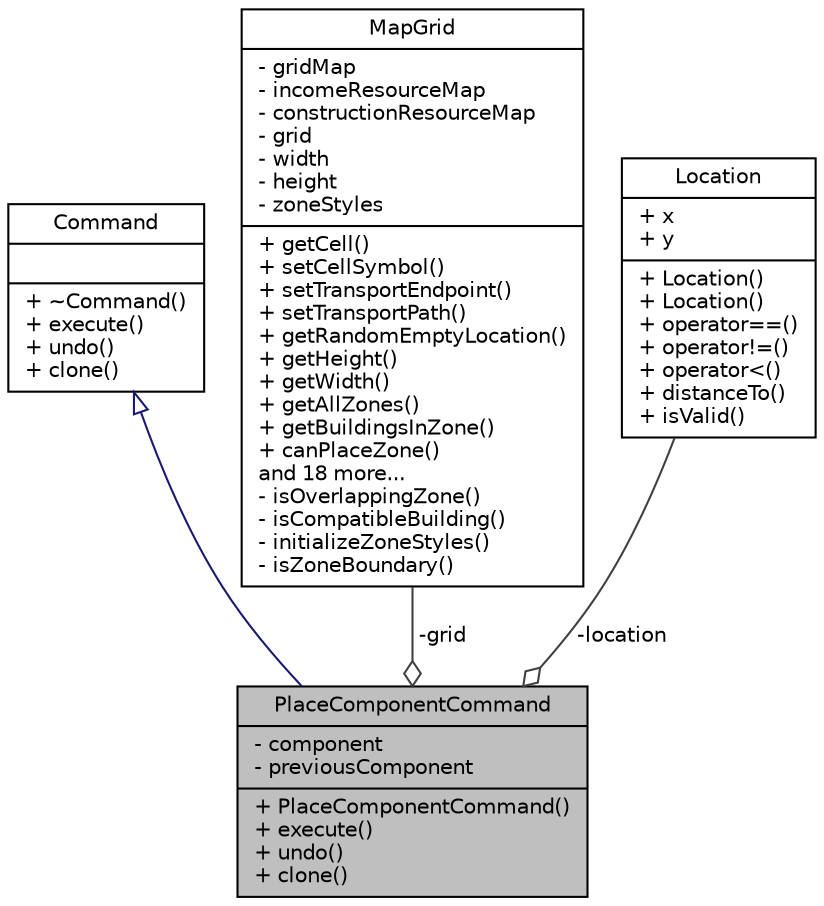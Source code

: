 digraph "PlaceComponentCommand"
{
 // LATEX_PDF_SIZE
  edge [fontname="Helvetica",fontsize="10",labelfontname="Helvetica",labelfontsize="10"];
  node [fontname="Helvetica",fontsize="10",shape=record];
  Node1 [label="{PlaceComponentCommand\n|- component\l- previousComponent\l|+ PlaceComponentCommand()\l+ execute()\l+ undo()\l+ clone()\l}",height=0.2,width=0.4,color="black", fillcolor="grey75", style="filled", fontcolor="black",tooltip="Command to place a CityComponent on a MapGrid at a specified Location."];
  Node2 -> Node1 [dir="back",color="midnightblue",fontsize="10",style="solid",arrowtail="onormal"];
  Node2 [label="{Command\n||+ ~Command()\l+ execute()\l+ undo()\l+ clone()\l}",height=0.2,width=0.4,color="black", fillcolor="white", style="filled",URL="$classCommand.html",tooltip="Abstract base class representing a command in the command pattern."];
  Node3 -> Node1 [color="grey25",fontsize="10",style="solid",label=" -grid" ,arrowhead="odiamond"];
  Node3 [label="{MapGrid\n|- gridMap\l- incomeResourceMap\l- constructionResourceMap\l- grid\l- width\l- height\l- zoneStyles\l|+ getCell()\l+ setCellSymbol()\l+ setTransportEndpoint()\l+ setTransportPath()\l+ getRandomEmptyLocation()\l+ getHeight()\l+ getWidth()\l+ getAllZones()\l+ getBuildingsInZone()\l+ canPlaceZone()\land 18 more...\l- isOverlappingZone()\l- isCompatibleBuilding()\l- initializeZoneStyles()\l- isZoneBoundary()\l}",height=0.2,width=0.4,color="black", fillcolor="white", style="filled",URL="$classMapGrid.html",tooltip=" "];
  Node4 -> Node1 [color="grey25",fontsize="10",style="solid",label=" -location" ,arrowhead="odiamond"];
  Node4 [label="{Location\n|+ x\l+ y\l|+ Location()\l+ Location()\l+ operator==()\l+ operator!=()\l+ operator\<()\l+ distanceTo()\l+ isValid()\l}",height=0.2,width=0.4,color="black", fillcolor="white", style="filled",URL="$structLocation.html",tooltip="Represents a 2D coordinate location on a grid."];
}
